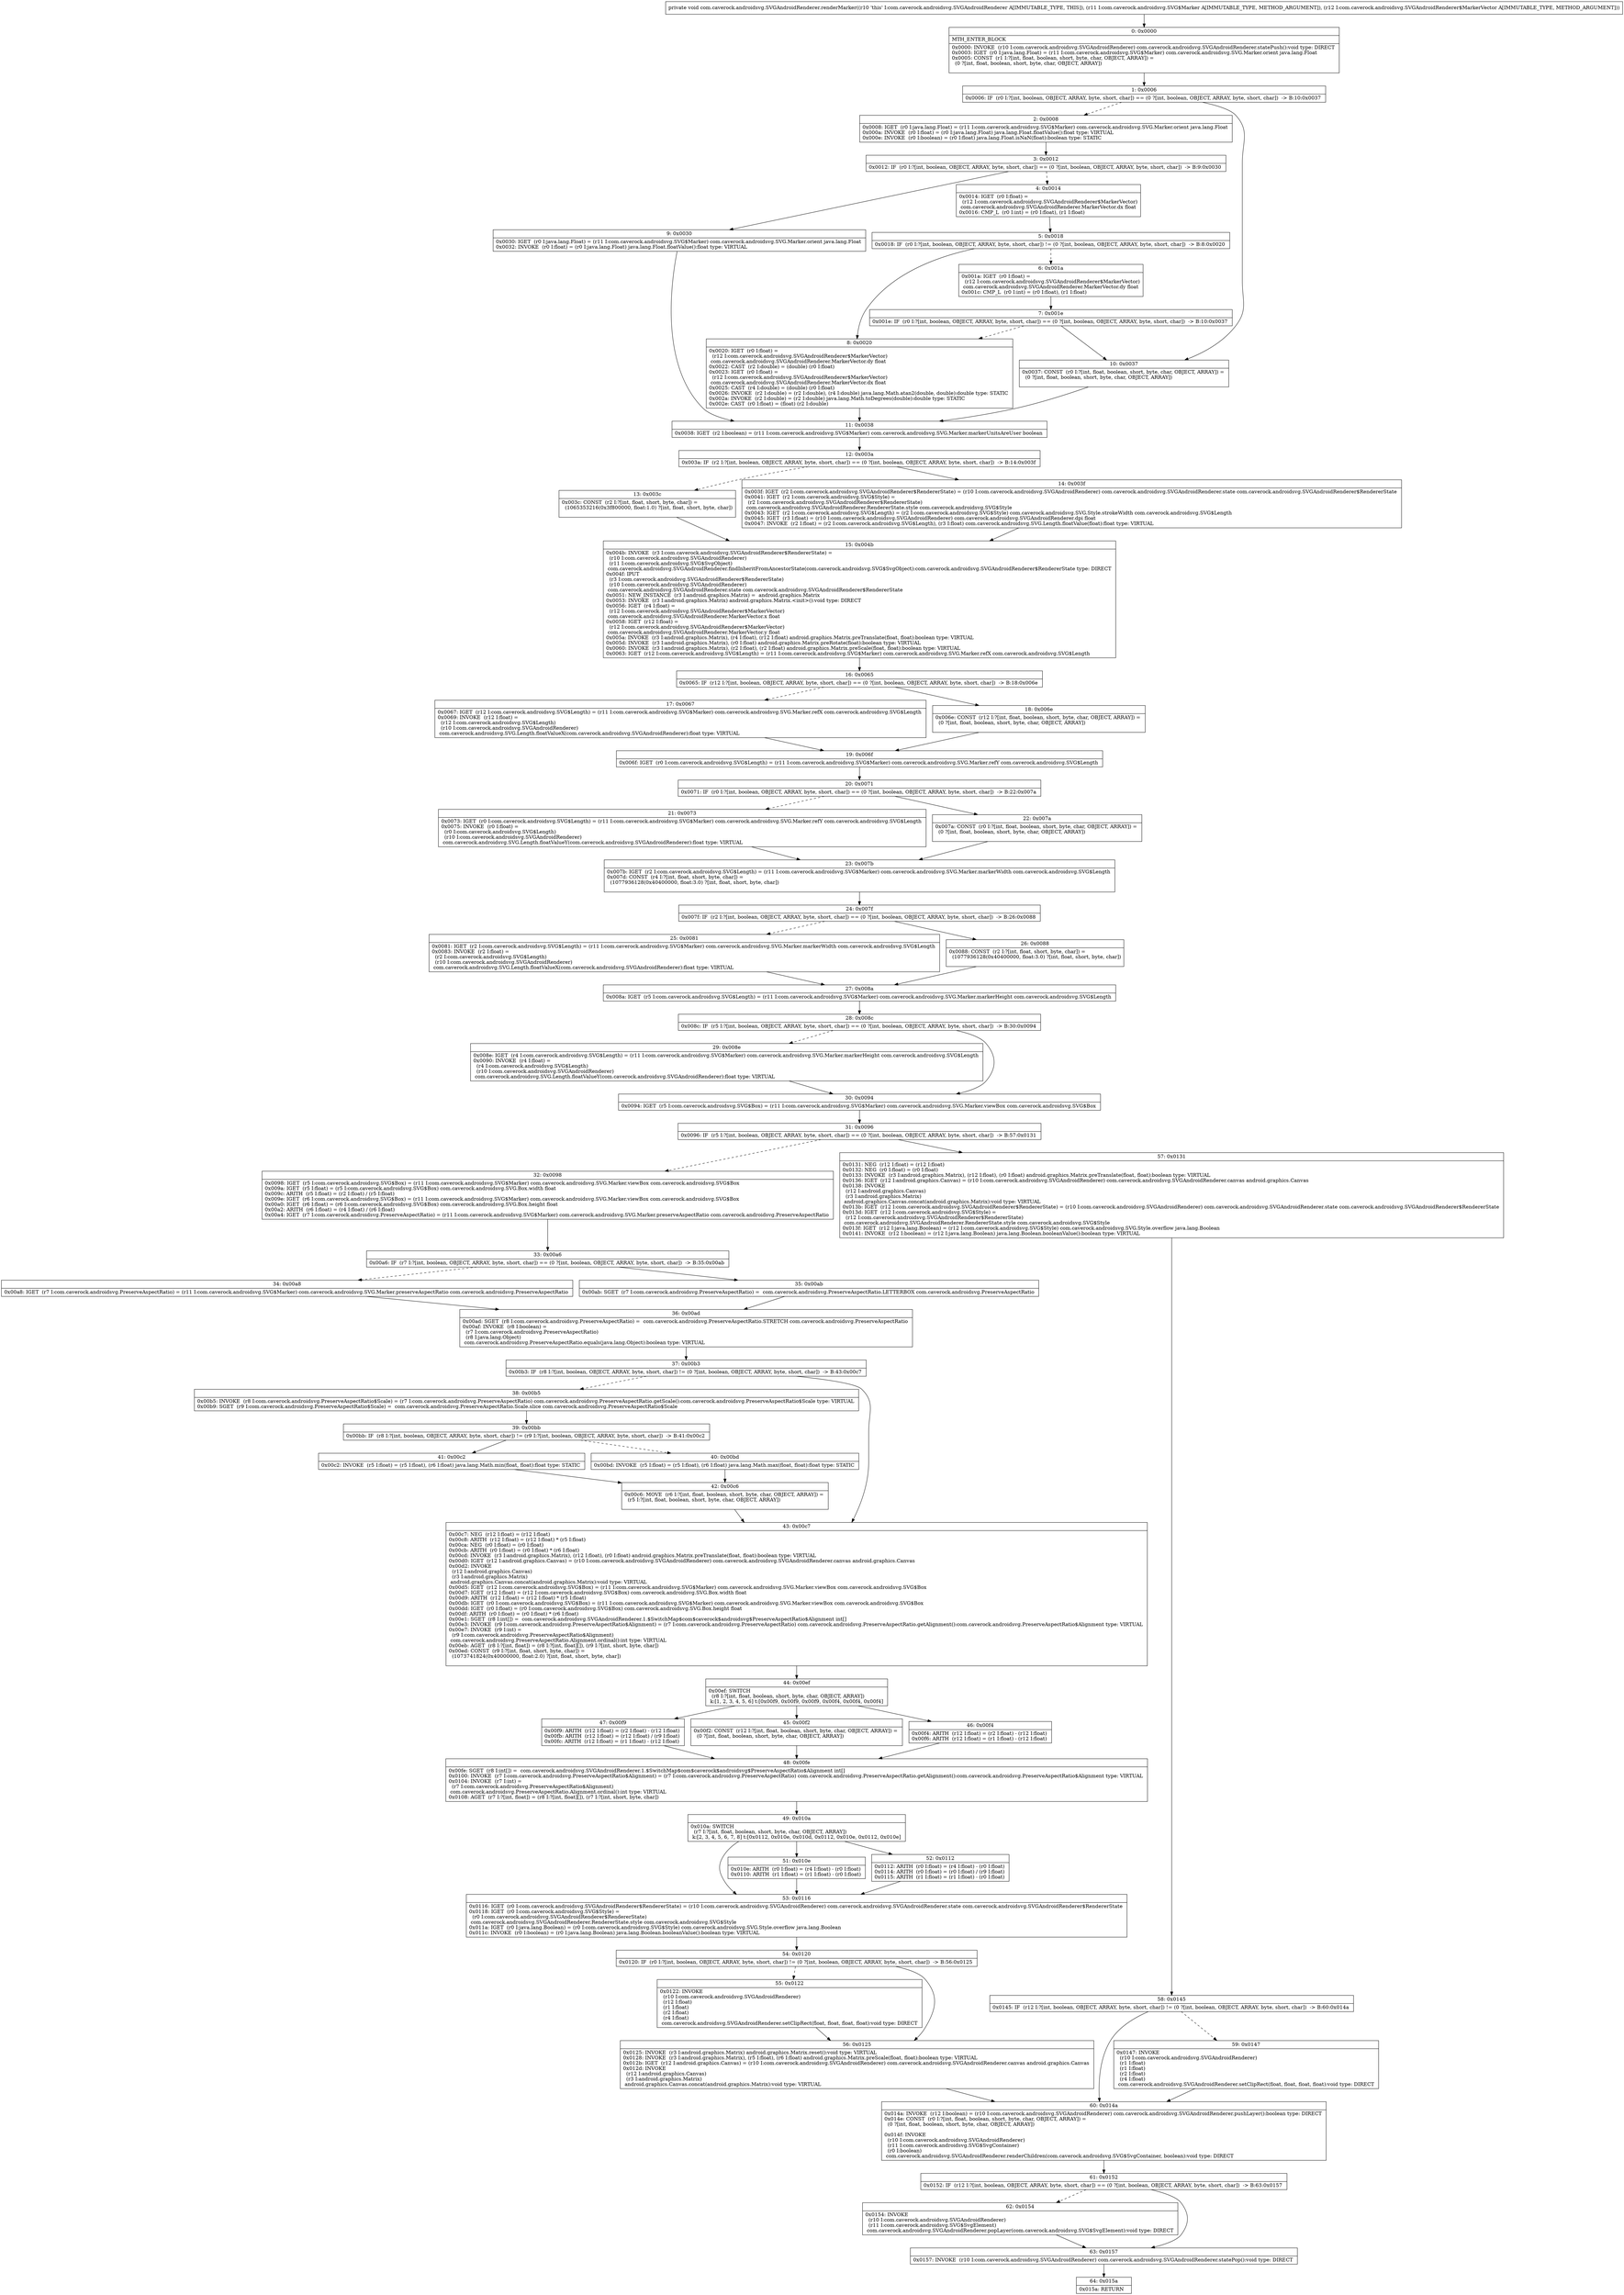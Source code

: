 digraph "CFG forcom.caverock.androidsvg.SVGAndroidRenderer.renderMarker(Lcom\/caverock\/androidsvg\/SVG$Marker;Lcom\/caverock\/androidsvg\/SVGAndroidRenderer$MarkerVector;)V" {
Node_0 [shape=record,label="{0\:\ 0x0000|MTH_ENTER_BLOCK\l|0x0000: INVOKE  (r10 I:com.caverock.androidsvg.SVGAndroidRenderer) com.caverock.androidsvg.SVGAndroidRenderer.statePush():void type: DIRECT \l0x0003: IGET  (r0 I:java.lang.Float) = (r11 I:com.caverock.androidsvg.SVG$Marker) com.caverock.androidsvg.SVG.Marker.orient java.lang.Float \l0x0005: CONST  (r1 I:?[int, float, boolean, short, byte, char, OBJECT, ARRAY]) = \l  (0 ?[int, float, boolean, short, byte, char, OBJECT, ARRAY])\l \l}"];
Node_1 [shape=record,label="{1\:\ 0x0006|0x0006: IF  (r0 I:?[int, boolean, OBJECT, ARRAY, byte, short, char]) == (0 ?[int, boolean, OBJECT, ARRAY, byte, short, char])  \-\> B:10:0x0037 \l}"];
Node_2 [shape=record,label="{2\:\ 0x0008|0x0008: IGET  (r0 I:java.lang.Float) = (r11 I:com.caverock.androidsvg.SVG$Marker) com.caverock.androidsvg.SVG.Marker.orient java.lang.Float \l0x000a: INVOKE  (r0 I:float) = (r0 I:java.lang.Float) java.lang.Float.floatValue():float type: VIRTUAL \l0x000e: INVOKE  (r0 I:boolean) = (r0 I:float) java.lang.Float.isNaN(float):boolean type: STATIC \l}"];
Node_3 [shape=record,label="{3\:\ 0x0012|0x0012: IF  (r0 I:?[int, boolean, OBJECT, ARRAY, byte, short, char]) == (0 ?[int, boolean, OBJECT, ARRAY, byte, short, char])  \-\> B:9:0x0030 \l}"];
Node_4 [shape=record,label="{4\:\ 0x0014|0x0014: IGET  (r0 I:float) = \l  (r12 I:com.caverock.androidsvg.SVGAndroidRenderer$MarkerVector)\l com.caverock.androidsvg.SVGAndroidRenderer.MarkerVector.dx float \l0x0016: CMP_L  (r0 I:int) = (r0 I:float), (r1 I:float) \l}"];
Node_5 [shape=record,label="{5\:\ 0x0018|0x0018: IF  (r0 I:?[int, boolean, OBJECT, ARRAY, byte, short, char]) != (0 ?[int, boolean, OBJECT, ARRAY, byte, short, char])  \-\> B:8:0x0020 \l}"];
Node_6 [shape=record,label="{6\:\ 0x001a|0x001a: IGET  (r0 I:float) = \l  (r12 I:com.caverock.androidsvg.SVGAndroidRenderer$MarkerVector)\l com.caverock.androidsvg.SVGAndroidRenderer.MarkerVector.dy float \l0x001c: CMP_L  (r0 I:int) = (r0 I:float), (r1 I:float) \l}"];
Node_7 [shape=record,label="{7\:\ 0x001e|0x001e: IF  (r0 I:?[int, boolean, OBJECT, ARRAY, byte, short, char]) == (0 ?[int, boolean, OBJECT, ARRAY, byte, short, char])  \-\> B:10:0x0037 \l}"];
Node_8 [shape=record,label="{8\:\ 0x0020|0x0020: IGET  (r0 I:float) = \l  (r12 I:com.caverock.androidsvg.SVGAndroidRenderer$MarkerVector)\l com.caverock.androidsvg.SVGAndroidRenderer.MarkerVector.dy float \l0x0022: CAST  (r2 I:double) = (double) (r0 I:float) \l0x0023: IGET  (r0 I:float) = \l  (r12 I:com.caverock.androidsvg.SVGAndroidRenderer$MarkerVector)\l com.caverock.androidsvg.SVGAndroidRenderer.MarkerVector.dx float \l0x0025: CAST  (r4 I:double) = (double) (r0 I:float) \l0x0026: INVOKE  (r2 I:double) = (r2 I:double), (r4 I:double) java.lang.Math.atan2(double, double):double type: STATIC \l0x002a: INVOKE  (r2 I:double) = (r2 I:double) java.lang.Math.toDegrees(double):double type: STATIC \l0x002e: CAST  (r0 I:float) = (float) (r2 I:double) \l}"];
Node_9 [shape=record,label="{9\:\ 0x0030|0x0030: IGET  (r0 I:java.lang.Float) = (r11 I:com.caverock.androidsvg.SVG$Marker) com.caverock.androidsvg.SVG.Marker.orient java.lang.Float \l0x0032: INVOKE  (r0 I:float) = (r0 I:java.lang.Float) java.lang.Float.floatValue():float type: VIRTUAL \l}"];
Node_10 [shape=record,label="{10\:\ 0x0037|0x0037: CONST  (r0 I:?[int, float, boolean, short, byte, char, OBJECT, ARRAY]) = \l  (0 ?[int, float, boolean, short, byte, char, OBJECT, ARRAY])\l \l}"];
Node_11 [shape=record,label="{11\:\ 0x0038|0x0038: IGET  (r2 I:boolean) = (r11 I:com.caverock.androidsvg.SVG$Marker) com.caverock.androidsvg.SVG.Marker.markerUnitsAreUser boolean \l}"];
Node_12 [shape=record,label="{12\:\ 0x003a|0x003a: IF  (r2 I:?[int, boolean, OBJECT, ARRAY, byte, short, char]) == (0 ?[int, boolean, OBJECT, ARRAY, byte, short, char])  \-\> B:14:0x003f \l}"];
Node_13 [shape=record,label="{13\:\ 0x003c|0x003c: CONST  (r2 I:?[int, float, short, byte, char]) = \l  (1065353216(0x3f800000, float:1.0) ?[int, float, short, byte, char])\l \l}"];
Node_14 [shape=record,label="{14\:\ 0x003f|0x003f: IGET  (r2 I:com.caverock.androidsvg.SVGAndroidRenderer$RendererState) = (r10 I:com.caverock.androidsvg.SVGAndroidRenderer) com.caverock.androidsvg.SVGAndroidRenderer.state com.caverock.androidsvg.SVGAndroidRenderer$RendererState \l0x0041: IGET  (r2 I:com.caverock.androidsvg.SVG$Style) = \l  (r2 I:com.caverock.androidsvg.SVGAndroidRenderer$RendererState)\l com.caverock.androidsvg.SVGAndroidRenderer.RendererState.style com.caverock.androidsvg.SVG$Style \l0x0043: IGET  (r2 I:com.caverock.androidsvg.SVG$Length) = (r2 I:com.caverock.androidsvg.SVG$Style) com.caverock.androidsvg.SVG.Style.strokeWidth com.caverock.androidsvg.SVG$Length \l0x0045: IGET  (r3 I:float) = (r10 I:com.caverock.androidsvg.SVGAndroidRenderer) com.caverock.androidsvg.SVGAndroidRenderer.dpi float \l0x0047: INVOKE  (r2 I:float) = (r2 I:com.caverock.androidsvg.SVG$Length), (r3 I:float) com.caverock.androidsvg.SVG.Length.floatValue(float):float type: VIRTUAL \l}"];
Node_15 [shape=record,label="{15\:\ 0x004b|0x004b: INVOKE  (r3 I:com.caverock.androidsvg.SVGAndroidRenderer$RendererState) = \l  (r10 I:com.caverock.androidsvg.SVGAndroidRenderer)\l  (r11 I:com.caverock.androidsvg.SVG$SvgObject)\l com.caverock.androidsvg.SVGAndroidRenderer.findInheritFromAncestorState(com.caverock.androidsvg.SVG$SvgObject):com.caverock.androidsvg.SVGAndroidRenderer$RendererState type: DIRECT \l0x004f: IPUT  \l  (r3 I:com.caverock.androidsvg.SVGAndroidRenderer$RendererState)\l  (r10 I:com.caverock.androidsvg.SVGAndroidRenderer)\l com.caverock.androidsvg.SVGAndroidRenderer.state com.caverock.androidsvg.SVGAndroidRenderer$RendererState \l0x0051: NEW_INSTANCE  (r3 I:android.graphics.Matrix) =  android.graphics.Matrix \l0x0053: INVOKE  (r3 I:android.graphics.Matrix) android.graphics.Matrix.\<init\>():void type: DIRECT \l0x0056: IGET  (r4 I:float) = \l  (r12 I:com.caverock.androidsvg.SVGAndroidRenderer$MarkerVector)\l com.caverock.androidsvg.SVGAndroidRenderer.MarkerVector.x float \l0x0058: IGET  (r12 I:float) = \l  (r12 I:com.caverock.androidsvg.SVGAndroidRenderer$MarkerVector)\l com.caverock.androidsvg.SVGAndroidRenderer.MarkerVector.y float \l0x005a: INVOKE  (r3 I:android.graphics.Matrix), (r4 I:float), (r12 I:float) android.graphics.Matrix.preTranslate(float, float):boolean type: VIRTUAL \l0x005d: INVOKE  (r3 I:android.graphics.Matrix), (r0 I:float) android.graphics.Matrix.preRotate(float):boolean type: VIRTUAL \l0x0060: INVOKE  (r3 I:android.graphics.Matrix), (r2 I:float), (r2 I:float) android.graphics.Matrix.preScale(float, float):boolean type: VIRTUAL \l0x0063: IGET  (r12 I:com.caverock.androidsvg.SVG$Length) = (r11 I:com.caverock.androidsvg.SVG$Marker) com.caverock.androidsvg.SVG.Marker.refX com.caverock.androidsvg.SVG$Length \l}"];
Node_16 [shape=record,label="{16\:\ 0x0065|0x0065: IF  (r12 I:?[int, boolean, OBJECT, ARRAY, byte, short, char]) == (0 ?[int, boolean, OBJECT, ARRAY, byte, short, char])  \-\> B:18:0x006e \l}"];
Node_17 [shape=record,label="{17\:\ 0x0067|0x0067: IGET  (r12 I:com.caverock.androidsvg.SVG$Length) = (r11 I:com.caverock.androidsvg.SVG$Marker) com.caverock.androidsvg.SVG.Marker.refX com.caverock.androidsvg.SVG$Length \l0x0069: INVOKE  (r12 I:float) = \l  (r12 I:com.caverock.androidsvg.SVG$Length)\l  (r10 I:com.caverock.androidsvg.SVGAndroidRenderer)\l com.caverock.androidsvg.SVG.Length.floatValueX(com.caverock.androidsvg.SVGAndroidRenderer):float type: VIRTUAL \l}"];
Node_18 [shape=record,label="{18\:\ 0x006e|0x006e: CONST  (r12 I:?[int, float, boolean, short, byte, char, OBJECT, ARRAY]) = \l  (0 ?[int, float, boolean, short, byte, char, OBJECT, ARRAY])\l \l}"];
Node_19 [shape=record,label="{19\:\ 0x006f|0x006f: IGET  (r0 I:com.caverock.androidsvg.SVG$Length) = (r11 I:com.caverock.androidsvg.SVG$Marker) com.caverock.androidsvg.SVG.Marker.refY com.caverock.androidsvg.SVG$Length \l}"];
Node_20 [shape=record,label="{20\:\ 0x0071|0x0071: IF  (r0 I:?[int, boolean, OBJECT, ARRAY, byte, short, char]) == (0 ?[int, boolean, OBJECT, ARRAY, byte, short, char])  \-\> B:22:0x007a \l}"];
Node_21 [shape=record,label="{21\:\ 0x0073|0x0073: IGET  (r0 I:com.caverock.androidsvg.SVG$Length) = (r11 I:com.caverock.androidsvg.SVG$Marker) com.caverock.androidsvg.SVG.Marker.refY com.caverock.androidsvg.SVG$Length \l0x0075: INVOKE  (r0 I:float) = \l  (r0 I:com.caverock.androidsvg.SVG$Length)\l  (r10 I:com.caverock.androidsvg.SVGAndroidRenderer)\l com.caverock.androidsvg.SVG.Length.floatValueY(com.caverock.androidsvg.SVGAndroidRenderer):float type: VIRTUAL \l}"];
Node_22 [shape=record,label="{22\:\ 0x007a|0x007a: CONST  (r0 I:?[int, float, boolean, short, byte, char, OBJECT, ARRAY]) = \l  (0 ?[int, float, boolean, short, byte, char, OBJECT, ARRAY])\l \l}"];
Node_23 [shape=record,label="{23\:\ 0x007b|0x007b: IGET  (r2 I:com.caverock.androidsvg.SVG$Length) = (r11 I:com.caverock.androidsvg.SVG$Marker) com.caverock.androidsvg.SVG.Marker.markerWidth com.caverock.androidsvg.SVG$Length \l0x007d: CONST  (r4 I:?[int, float, short, byte, char]) = \l  (1077936128(0x40400000, float:3.0) ?[int, float, short, byte, char])\l \l}"];
Node_24 [shape=record,label="{24\:\ 0x007f|0x007f: IF  (r2 I:?[int, boolean, OBJECT, ARRAY, byte, short, char]) == (0 ?[int, boolean, OBJECT, ARRAY, byte, short, char])  \-\> B:26:0x0088 \l}"];
Node_25 [shape=record,label="{25\:\ 0x0081|0x0081: IGET  (r2 I:com.caverock.androidsvg.SVG$Length) = (r11 I:com.caverock.androidsvg.SVG$Marker) com.caverock.androidsvg.SVG.Marker.markerWidth com.caverock.androidsvg.SVG$Length \l0x0083: INVOKE  (r2 I:float) = \l  (r2 I:com.caverock.androidsvg.SVG$Length)\l  (r10 I:com.caverock.androidsvg.SVGAndroidRenderer)\l com.caverock.androidsvg.SVG.Length.floatValueX(com.caverock.androidsvg.SVGAndroidRenderer):float type: VIRTUAL \l}"];
Node_26 [shape=record,label="{26\:\ 0x0088|0x0088: CONST  (r2 I:?[int, float, short, byte, char]) = \l  (1077936128(0x40400000, float:3.0) ?[int, float, short, byte, char])\l \l}"];
Node_27 [shape=record,label="{27\:\ 0x008a|0x008a: IGET  (r5 I:com.caverock.androidsvg.SVG$Length) = (r11 I:com.caverock.androidsvg.SVG$Marker) com.caverock.androidsvg.SVG.Marker.markerHeight com.caverock.androidsvg.SVG$Length \l}"];
Node_28 [shape=record,label="{28\:\ 0x008c|0x008c: IF  (r5 I:?[int, boolean, OBJECT, ARRAY, byte, short, char]) == (0 ?[int, boolean, OBJECT, ARRAY, byte, short, char])  \-\> B:30:0x0094 \l}"];
Node_29 [shape=record,label="{29\:\ 0x008e|0x008e: IGET  (r4 I:com.caverock.androidsvg.SVG$Length) = (r11 I:com.caverock.androidsvg.SVG$Marker) com.caverock.androidsvg.SVG.Marker.markerHeight com.caverock.androidsvg.SVG$Length \l0x0090: INVOKE  (r4 I:float) = \l  (r4 I:com.caverock.androidsvg.SVG$Length)\l  (r10 I:com.caverock.androidsvg.SVGAndroidRenderer)\l com.caverock.androidsvg.SVG.Length.floatValueY(com.caverock.androidsvg.SVGAndroidRenderer):float type: VIRTUAL \l}"];
Node_30 [shape=record,label="{30\:\ 0x0094|0x0094: IGET  (r5 I:com.caverock.androidsvg.SVG$Box) = (r11 I:com.caverock.androidsvg.SVG$Marker) com.caverock.androidsvg.SVG.Marker.viewBox com.caverock.androidsvg.SVG$Box \l}"];
Node_31 [shape=record,label="{31\:\ 0x0096|0x0096: IF  (r5 I:?[int, boolean, OBJECT, ARRAY, byte, short, char]) == (0 ?[int, boolean, OBJECT, ARRAY, byte, short, char])  \-\> B:57:0x0131 \l}"];
Node_32 [shape=record,label="{32\:\ 0x0098|0x0098: IGET  (r5 I:com.caverock.androidsvg.SVG$Box) = (r11 I:com.caverock.androidsvg.SVG$Marker) com.caverock.androidsvg.SVG.Marker.viewBox com.caverock.androidsvg.SVG$Box \l0x009a: IGET  (r5 I:float) = (r5 I:com.caverock.androidsvg.SVG$Box) com.caverock.androidsvg.SVG.Box.width float \l0x009c: ARITH  (r5 I:float) = (r2 I:float) \/ (r5 I:float) \l0x009e: IGET  (r6 I:com.caverock.androidsvg.SVG$Box) = (r11 I:com.caverock.androidsvg.SVG$Marker) com.caverock.androidsvg.SVG.Marker.viewBox com.caverock.androidsvg.SVG$Box \l0x00a0: IGET  (r6 I:float) = (r6 I:com.caverock.androidsvg.SVG$Box) com.caverock.androidsvg.SVG.Box.height float \l0x00a2: ARITH  (r6 I:float) = (r4 I:float) \/ (r6 I:float) \l0x00a4: IGET  (r7 I:com.caverock.androidsvg.PreserveAspectRatio) = (r11 I:com.caverock.androidsvg.SVG$Marker) com.caverock.androidsvg.SVG.Marker.preserveAspectRatio com.caverock.androidsvg.PreserveAspectRatio \l}"];
Node_33 [shape=record,label="{33\:\ 0x00a6|0x00a6: IF  (r7 I:?[int, boolean, OBJECT, ARRAY, byte, short, char]) == (0 ?[int, boolean, OBJECT, ARRAY, byte, short, char])  \-\> B:35:0x00ab \l}"];
Node_34 [shape=record,label="{34\:\ 0x00a8|0x00a8: IGET  (r7 I:com.caverock.androidsvg.PreserveAspectRatio) = (r11 I:com.caverock.androidsvg.SVG$Marker) com.caverock.androidsvg.SVG.Marker.preserveAspectRatio com.caverock.androidsvg.PreserveAspectRatio \l}"];
Node_35 [shape=record,label="{35\:\ 0x00ab|0x00ab: SGET  (r7 I:com.caverock.androidsvg.PreserveAspectRatio) =  com.caverock.androidsvg.PreserveAspectRatio.LETTERBOX com.caverock.androidsvg.PreserveAspectRatio \l}"];
Node_36 [shape=record,label="{36\:\ 0x00ad|0x00ad: SGET  (r8 I:com.caverock.androidsvg.PreserveAspectRatio) =  com.caverock.androidsvg.PreserveAspectRatio.STRETCH com.caverock.androidsvg.PreserveAspectRatio \l0x00af: INVOKE  (r8 I:boolean) = \l  (r7 I:com.caverock.androidsvg.PreserveAspectRatio)\l  (r8 I:java.lang.Object)\l com.caverock.androidsvg.PreserveAspectRatio.equals(java.lang.Object):boolean type: VIRTUAL \l}"];
Node_37 [shape=record,label="{37\:\ 0x00b3|0x00b3: IF  (r8 I:?[int, boolean, OBJECT, ARRAY, byte, short, char]) != (0 ?[int, boolean, OBJECT, ARRAY, byte, short, char])  \-\> B:43:0x00c7 \l}"];
Node_38 [shape=record,label="{38\:\ 0x00b5|0x00b5: INVOKE  (r8 I:com.caverock.androidsvg.PreserveAspectRatio$Scale) = (r7 I:com.caverock.androidsvg.PreserveAspectRatio) com.caverock.androidsvg.PreserveAspectRatio.getScale():com.caverock.androidsvg.PreserveAspectRatio$Scale type: VIRTUAL \l0x00b9: SGET  (r9 I:com.caverock.androidsvg.PreserveAspectRatio$Scale) =  com.caverock.androidsvg.PreserveAspectRatio.Scale.slice com.caverock.androidsvg.PreserveAspectRatio$Scale \l}"];
Node_39 [shape=record,label="{39\:\ 0x00bb|0x00bb: IF  (r8 I:?[int, boolean, OBJECT, ARRAY, byte, short, char]) != (r9 I:?[int, boolean, OBJECT, ARRAY, byte, short, char])  \-\> B:41:0x00c2 \l}"];
Node_40 [shape=record,label="{40\:\ 0x00bd|0x00bd: INVOKE  (r5 I:float) = (r5 I:float), (r6 I:float) java.lang.Math.max(float, float):float type: STATIC \l}"];
Node_41 [shape=record,label="{41\:\ 0x00c2|0x00c2: INVOKE  (r5 I:float) = (r5 I:float), (r6 I:float) java.lang.Math.min(float, float):float type: STATIC \l}"];
Node_42 [shape=record,label="{42\:\ 0x00c6|0x00c6: MOVE  (r6 I:?[int, float, boolean, short, byte, char, OBJECT, ARRAY]) = \l  (r5 I:?[int, float, boolean, short, byte, char, OBJECT, ARRAY])\l \l}"];
Node_43 [shape=record,label="{43\:\ 0x00c7|0x00c7: NEG  (r12 I:float) = (r12 I:float) \l0x00c8: ARITH  (r12 I:float) = (r12 I:float) * (r5 I:float) \l0x00ca: NEG  (r0 I:float) = (r0 I:float) \l0x00cb: ARITH  (r0 I:float) = (r0 I:float) * (r6 I:float) \l0x00cd: INVOKE  (r3 I:android.graphics.Matrix), (r12 I:float), (r0 I:float) android.graphics.Matrix.preTranslate(float, float):boolean type: VIRTUAL \l0x00d0: IGET  (r12 I:android.graphics.Canvas) = (r10 I:com.caverock.androidsvg.SVGAndroidRenderer) com.caverock.androidsvg.SVGAndroidRenderer.canvas android.graphics.Canvas \l0x00d2: INVOKE  \l  (r12 I:android.graphics.Canvas)\l  (r3 I:android.graphics.Matrix)\l android.graphics.Canvas.concat(android.graphics.Matrix):void type: VIRTUAL \l0x00d5: IGET  (r12 I:com.caverock.androidsvg.SVG$Box) = (r11 I:com.caverock.androidsvg.SVG$Marker) com.caverock.androidsvg.SVG.Marker.viewBox com.caverock.androidsvg.SVG$Box \l0x00d7: IGET  (r12 I:float) = (r12 I:com.caverock.androidsvg.SVG$Box) com.caverock.androidsvg.SVG.Box.width float \l0x00d9: ARITH  (r12 I:float) = (r12 I:float) * (r5 I:float) \l0x00db: IGET  (r0 I:com.caverock.androidsvg.SVG$Box) = (r11 I:com.caverock.androidsvg.SVG$Marker) com.caverock.androidsvg.SVG.Marker.viewBox com.caverock.androidsvg.SVG$Box \l0x00dd: IGET  (r0 I:float) = (r0 I:com.caverock.androidsvg.SVG$Box) com.caverock.androidsvg.SVG.Box.height float \l0x00df: ARITH  (r0 I:float) = (r0 I:float) * (r6 I:float) \l0x00e1: SGET  (r8 I:int[]) =  com.caverock.androidsvg.SVGAndroidRenderer.1.$SwitchMap$com$caverock$androidsvg$PreserveAspectRatio$Alignment int[] \l0x00e3: INVOKE  (r9 I:com.caverock.androidsvg.PreserveAspectRatio$Alignment) = (r7 I:com.caverock.androidsvg.PreserveAspectRatio) com.caverock.androidsvg.PreserveAspectRatio.getAlignment():com.caverock.androidsvg.PreserveAspectRatio$Alignment type: VIRTUAL \l0x00e7: INVOKE  (r9 I:int) = \l  (r9 I:com.caverock.androidsvg.PreserveAspectRatio$Alignment)\l com.caverock.androidsvg.PreserveAspectRatio.Alignment.ordinal():int type: VIRTUAL \l0x00eb: AGET  (r8 I:?[int, float]) = (r8 I:?[int, float][]), (r9 I:?[int, short, byte, char]) \l0x00ed: CONST  (r9 I:?[int, float, short, byte, char]) = \l  (1073741824(0x40000000, float:2.0) ?[int, float, short, byte, char])\l \l}"];
Node_44 [shape=record,label="{44\:\ 0x00ef|0x00ef: SWITCH  \l  (r8 I:?[int, float, boolean, short, byte, char, OBJECT, ARRAY])\l k:[1, 2, 3, 4, 5, 6] t:[0x00f9, 0x00f9, 0x00f9, 0x00f4, 0x00f4, 0x00f4] \l}"];
Node_45 [shape=record,label="{45\:\ 0x00f2|0x00f2: CONST  (r12 I:?[int, float, boolean, short, byte, char, OBJECT, ARRAY]) = \l  (0 ?[int, float, boolean, short, byte, char, OBJECT, ARRAY])\l \l}"];
Node_46 [shape=record,label="{46\:\ 0x00f4|0x00f4: ARITH  (r12 I:float) = (r2 I:float) \- (r12 I:float) \l0x00f6: ARITH  (r12 I:float) = (r1 I:float) \- (r12 I:float) \l}"];
Node_47 [shape=record,label="{47\:\ 0x00f9|0x00f9: ARITH  (r12 I:float) = (r2 I:float) \- (r12 I:float) \l0x00fb: ARITH  (r12 I:float) = (r12 I:float) \/ (r9 I:float) \l0x00fc: ARITH  (r12 I:float) = (r1 I:float) \- (r12 I:float) \l}"];
Node_48 [shape=record,label="{48\:\ 0x00fe|0x00fe: SGET  (r8 I:int[]) =  com.caverock.androidsvg.SVGAndroidRenderer.1.$SwitchMap$com$caverock$androidsvg$PreserveAspectRatio$Alignment int[] \l0x0100: INVOKE  (r7 I:com.caverock.androidsvg.PreserveAspectRatio$Alignment) = (r7 I:com.caverock.androidsvg.PreserveAspectRatio) com.caverock.androidsvg.PreserveAspectRatio.getAlignment():com.caverock.androidsvg.PreserveAspectRatio$Alignment type: VIRTUAL \l0x0104: INVOKE  (r7 I:int) = \l  (r7 I:com.caverock.androidsvg.PreserveAspectRatio$Alignment)\l com.caverock.androidsvg.PreserveAspectRatio.Alignment.ordinal():int type: VIRTUAL \l0x0108: AGET  (r7 I:?[int, float]) = (r8 I:?[int, float][]), (r7 I:?[int, short, byte, char]) \l}"];
Node_49 [shape=record,label="{49\:\ 0x010a|0x010a: SWITCH  \l  (r7 I:?[int, float, boolean, short, byte, char, OBJECT, ARRAY])\l k:[2, 3, 4, 5, 6, 7, 8] t:[0x0112, 0x010e, 0x010d, 0x0112, 0x010e, 0x0112, 0x010e] \l}"];
Node_51 [shape=record,label="{51\:\ 0x010e|0x010e: ARITH  (r0 I:float) = (r4 I:float) \- (r0 I:float) \l0x0110: ARITH  (r1 I:float) = (r1 I:float) \- (r0 I:float) \l}"];
Node_52 [shape=record,label="{52\:\ 0x0112|0x0112: ARITH  (r0 I:float) = (r4 I:float) \- (r0 I:float) \l0x0114: ARITH  (r0 I:float) = (r0 I:float) \/ (r9 I:float) \l0x0115: ARITH  (r1 I:float) = (r1 I:float) \- (r0 I:float) \l}"];
Node_53 [shape=record,label="{53\:\ 0x0116|0x0116: IGET  (r0 I:com.caverock.androidsvg.SVGAndroidRenderer$RendererState) = (r10 I:com.caverock.androidsvg.SVGAndroidRenderer) com.caverock.androidsvg.SVGAndroidRenderer.state com.caverock.androidsvg.SVGAndroidRenderer$RendererState \l0x0118: IGET  (r0 I:com.caverock.androidsvg.SVG$Style) = \l  (r0 I:com.caverock.androidsvg.SVGAndroidRenderer$RendererState)\l com.caverock.androidsvg.SVGAndroidRenderer.RendererState.style com.caverock.androidsvg.SVG$Style \l0x011a: IGET  (r0 I:java.lang.Boolean) = (r0 I:com.caverock.androidsvg.SVG$Style) com.caverock.androidsvg.SVG.Style.overflow java.lang.Boolean \l0x011c: INVOKE  (r0 I:boolean) = (r0 I:java.lang.Boolean) java.lang.Boolean.booleanValue():boolean type: VIRTUAL \l}"];
Node_54 [shape=record,label="{54\:\ 0x0120|0x0120: IF  (r0 I:?[int, boolean, OBJECT, ARRAY, byte, short, char]) != (0 ?[int, boolean, OBJECT, ARRAY, byte, short, char])  \-\> B:56:0x0125 \l}"];
Node_55 [shape=record,label="{55\:\ 0x0122|0x0122: INVOKE  \l  (r10 I:com.caverock.androidsvg.SVGAndroidRenderer)\l  (r12 I:float)\l  (r1 I:float)\l  (r2 I:float)\l  (r4 I:float)\l com.caverock.androidsvg.SVGAndroidRenderer.setClipRect(float, float, float, float):void type: DIRECT \l}"];
Node_56 [shape=record,label="{56\:\ 0x0125|0x0125: INVOKE  (r3 I:android.graphics.Matrix) android.graphics.Matrix.reset():void type: VIRTUAL \l0x0128: INVOKE  (r3 I:android.graphics.Matrix), (r5 I:float), (r6 I:float) android.graphics.Matrix.preScale(float, float):boolean type: VIRTUAL \l0x012b: IGET  (r12 I:android.graphics.Canvas) = (r10 I:com.caverock.androidsvg.SVGAndroidRenderer) com.caverock.androidsvg.SVGAndroidRenderer.canvas android.graphics.Canvas \l0x012d: INVOKE  \l  (r12 I:android.graphics.Canvas)\l  (r3 I:android.graphics.Matrix)\l android.graphics.Canvas.concat(android.graphics.Matrix):void type: VIRTUAL \l}"];
Node_57 [shape=record,label="{57\:\ 0x0131|0x0131: NEG  (r12 I:float) = (r12 I:float) \l0x0132: NEG  (r0 I:float) = (r0 I:float) \l0x0133: INVOKE  (r3 I:android.graphics.Matrix), (r12 I:float), (r0 I:float) android.graphics.Matrix.preTranslate(float, float):boolean type: VIRTUAL \l0x0136: IGET  (r12 I:android.graphics.Canvas) = (r10 I:com.caverock.androidsvg.SVGAndroidRenderer) com.caverock.androidsvg.SVGAndroidRenderer.canvas android.graphics.Canvas \l0x0138: INVOKE  \l  (r12 I:android.graphics.Canvas)\l  (r3 I:android.graphics.Matrix)\l android.graphics.Canvas.concat(android.graphics.Matrix):void type: VIRTUAL \l0x013b: IGET  (r12 I:com.caverock.androidsvg.SVGAndroidRenderer$RendererState) = (r10 I:com.caverock.androidsvg.SVGAndroidRenderer) com.caverock.androidsvg.SVGAndroidRenderer.state com.caverock.androidsvg.SVGAndroidRenderer$RendererState \l0x013d: IGET  (r12 I:com.caverock.androidsvg.SVG$Style) = \l  (r12 I:com.caverock.androidsvg.SVGAndroidRenderer$RendererState)\l com.caverock.androidsvg.SVGAndroidRenderer.RendererState.style com.caverock.androidsvg.SVG$Style \l0x013f: IGET  (r12 I:java.lang.Boolean) = (r12 I:com.caverock.androidsvg.SVG$Style) com.caverock.androidsvg.SVG.Style.overflow java.lang.Boolean \l0x0141: INVOKE  (r12 I:boolean) = (r12 I:java.lang.Boolean) java.lang.Boolean.booleanValue():boolean type: VIRTUAL \l}"];
Node_58 [shape=record,label="{58\:\ 0x0145|0x0145: IF  (r12 I:?[int, boolean, OBJECT, ARRAY, byte, short, char]) != (0 ?[int, boolean, OBJECT, ARRAY, byte, short, char])  \-\> B:60:0x014a \l}"];
Node_59 [shape=record,label="{59\:\ 0x0147|0x0147: INVOKE  \l  (r10 I:com.caverock.androidsvg.SVGAndroidRenderer)\l  (r1 I:float)\l  (r1 I:float)\l  (r2 I:float)\l  (r4 I:float)\l com.caverock.androidsvg.SVGAndroidRenderer.setClipRect(float, float, float, float):void type: DIRECT \l}"];
Node_60 [shape=record,label="{60\:\ 0x014a|0x014a: INVOKE  (r12 I:boolean) = (r10 I:com.caverock.androidsvg.SVGAndroidRenderer) com.caverock.androidsvg.SVGAndroidRenderer.pushLayer():boolean type: DIRECT \l0x014e: CONST  (r0 I:?[int, float, boolean, short, byte, char, OBJECT, ARRAY]) = \l  (0 ?[int, float, boolean, short, byte, char, OBJECT, ARRAY])\l \l0x014f: INVOKE  \l  (r10 I:com.caverock.androidsvg.SVGAndroidRenderer)\l  (r11 I:com.caverock.androidsvg.SVG$SvgContainer)\l  (r0 I:boolean)\l com.caverock.androidsvg.SVGAndroidRenderer.renderChildren(com.caverock.androidsvg.SVG$SvgContainer, boolean):void type: DIRECT \l}"];
Node_61 [shape=record,label="{61\:\ 0x0152|0x0152: IF  (r12 I:?[int, boolean, OBJECT, ARRAY, byte, short, char]) == (0 ?[int, boolean, OBJECT, ARRAY, byte, short, char])  \-\> B:63:0x0157 \l}"];
Node_62 [shape=record,label="{62\:\ 0x0154|0x0154: INVOKE  \l  (r10 I:com.caverock.androidsvg.SVGAndroidRenderer)\l  (r11 I:com.caverock.androidsvg.SVG$SvgElement)\l com.caverock.androidsvg.SVGAndroidRenderer.popLayer(com.caverock.androidsvg.SVG$SvgElement):void type: DIRECT \l}"];
Node_63 [shape=record,label="{63\:\ 0x0157|0x0157: INVOKE  (r10 I:com.caverock.androidsvg.SVGAndroidRenderer) com.caverock.androidsvg.SVGAndroidRenderer.statePop():void type: DIRECT \l}"];
Node_64 [shape=record,label="{64\:\ 0x015a|0x015a: RETURN   \l}"];
MethodNode[shape=record,label="{private void com.caverock.androidsvg.SVGAndroidRenderer.renderMarker((r10 'this' I:com.caverock.androidsvg.SVGAndroidRenderer A[IMMUTABLE_TYPE, THIS]), (r11 I:com.caverock.androidsvg.SVG$Marker A[IMMUTABLE_TYPE, METHOD_ARGUMENT]), (r12 I:com.caverock.androidsvg.SVGAndroidRenderer$MarkerVector A[IMMUTABLE_TYPE, METHOD_ARGUMENT])) }"];
MethodNode -> Node_0;
Node_0 -> Node_1;
Node_1 -> Node_2[style=dashed];
Node_1 -> Node_10;
Node_2 -> Node_3;
Node_3 -> Node_4[style=dashed];
Node_3 -> Node_9;
Node_4 -> Node_5;
Node_5 -> Node_6[style=dashed];
Node_5 -> Node_8;
Node_6 -> Node_7;
Node_7 -> Node_8[style=dashed];
Node_7 -> Node_10;
Node_8 -> Node_11;
Node_9 -> Node_11;
Node_10 -> Node_11;
Node_11 -> Node_12;
Node_12 -> Node_13[style=dashed];
Node_12 -> Node_14;
Node_13 -> Node_15;
Node_14 -> Node_15;
Node_15 -> Node_16;
Node_16 -> Node_17[style=dashed];
Node_16 -> Node_18;
Node_17 -> Node_19;
Node_18 -> Node_19;
Node_19 -> Node_20;
Node_20 -> Node_21[style=dashed];
Node_20 -> Node_22;
Node_21 -> Node_23;
Node_22 -> Node_23;
Node_23 -> Node_24;
Node_24 -> Node_25[style=dashed];
Node_24 -> Node_26;
Node_25 -> Node_27;
Node_26 -> Node_27;
Node_27 -> Node_28;
Node_28 -> Node_29[style=dashed];
Node_28 -> Node_30;
Node_29 -> Node_30;
Node_30 -> Node_31;
Node_31 -> Node_32[style=dashed];
Node_31 -> Node_57;
Node_32 -> Node_33;
Node_33 -> Node_34[style=dashed];
Node_33 -> Node_35;
Node_34 -> Node_36;
Node_35 -> Node_36;
Node_36 -> Node_37;
Node_37 -> Node_38[style=dashed];
Node_37 -> Node_43;
Node_38 -> Node_39;
Node_39 -> Node_40[style=dashed];
Node_39 -> Node_41;
Node_40 -> Node_42;
Node_41 -> Node_42;
Node_42 -> Node_43;
Node_43 -> Node_44;
Node_44 -> Node_45;
Node_44 -> Node_46;
Node_44 -> Node_47;
Node_45 -> Node_48;
Node_46 -> Node_48;
Node_47 -> Node_48;
Node_48 -> Node_49;
Node_49 -> Node_51;
Node_49 -> Node_52;
Node_49 -> Node_53;
Node_51 -> Node_53;
Node_52 -> Node_53;
Node_53 -> Node_54;
Node_54 -> Node_55[style=dashed];
Node_54 -> Node_56;
Node_55 -> Node_56;
Node_56 -> Node_60;
Node_57 -> Node_58;
Node_58 -> Node_59[style=dashed];
Node_58 -> Node_60;
Node_59 -> Node_60;
Node_60 -> Node_61;
Node_61 -> Node_62[style=dashed];
Node_61 -> Node_63;
Node_62 -> Node_63;
Node_63 -> Node_64;
}

